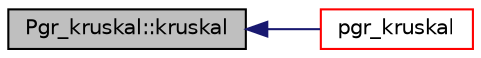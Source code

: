 digraph "Pgr_kruskal::kruskal"
{
  edge [fontname="Helvetica",fontsize="10",labelfontname="Helvetica",labelfontsize="10"];
  node [fontname="Helvetica",fontsize="10",shape=record];
  rankdir="LR";
  Node1 [label="Pgr_kruskal::kruskal",height=0.2,width=0.4,color="black", fillcolor="grey75", style="filled", fontcolor="black"];
  Node1 -> Node2 [dir="back",color="midnightblue",fontsize="10",style="solid",fontname="Helvetica"];
  Node2 [label="pgr_kruskal",height=0.2,width=0.4,color="red", fillcolor="white", style="filled",URL="$kruskal__driver_8cpp.html#ae790ddc34a50c6da341989cf8b5950dc"];
}
